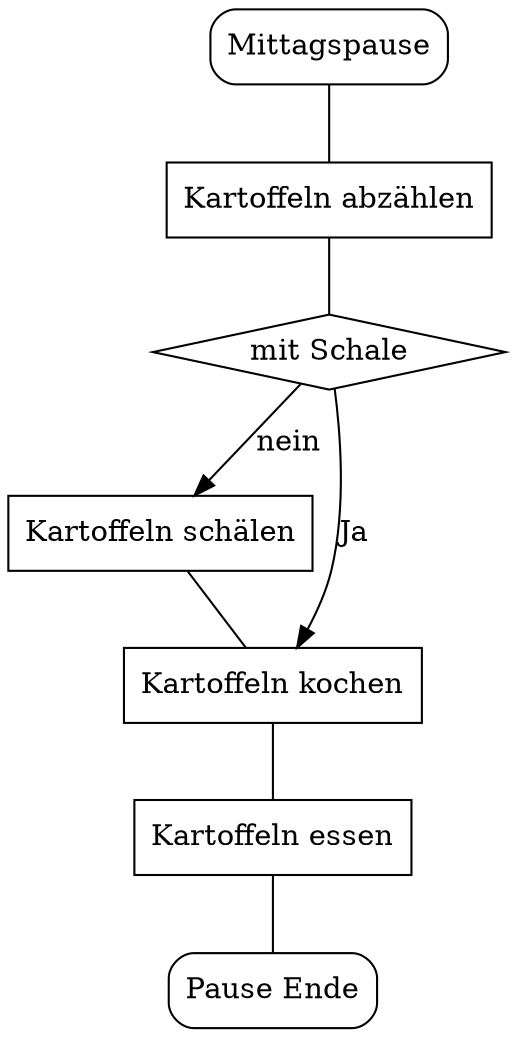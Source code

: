 digraph Kartoffeln {
	Mittagspause [shape=Mrecord]
	"Pause Ende" [shape=Mrecord]
	"Kartoffeln abzählen" [shape=box]
	"Kartoffeln schälen" [shape=box]
	"Kartoffeln kochen" [shape=box]
	"Kartoffeln essen" [shape=box]
	"mit Schale" [shape=diamond]
	Mittagspause -> "Kartoffeln abzählen" [arrowhead=none]
	"Kartoffeln abzählen" -> "mit Schale" [arrowhead=none]
	"mit Schale" -> "Kartoffeln kochen" [label=Ja]
	"mit Schale" -> "Kartoffeln schälen" [label=nein]
	"Kartoffeln schälen" -> "Kartoffeln kochen" [arrowhead=none]
	"Kartoffeln kochen" -> "Kartoffeln essen" [arrowhead=none]
	"Kartoffeln essen" -> "Pause Ende" [arrowhead=none]
}
